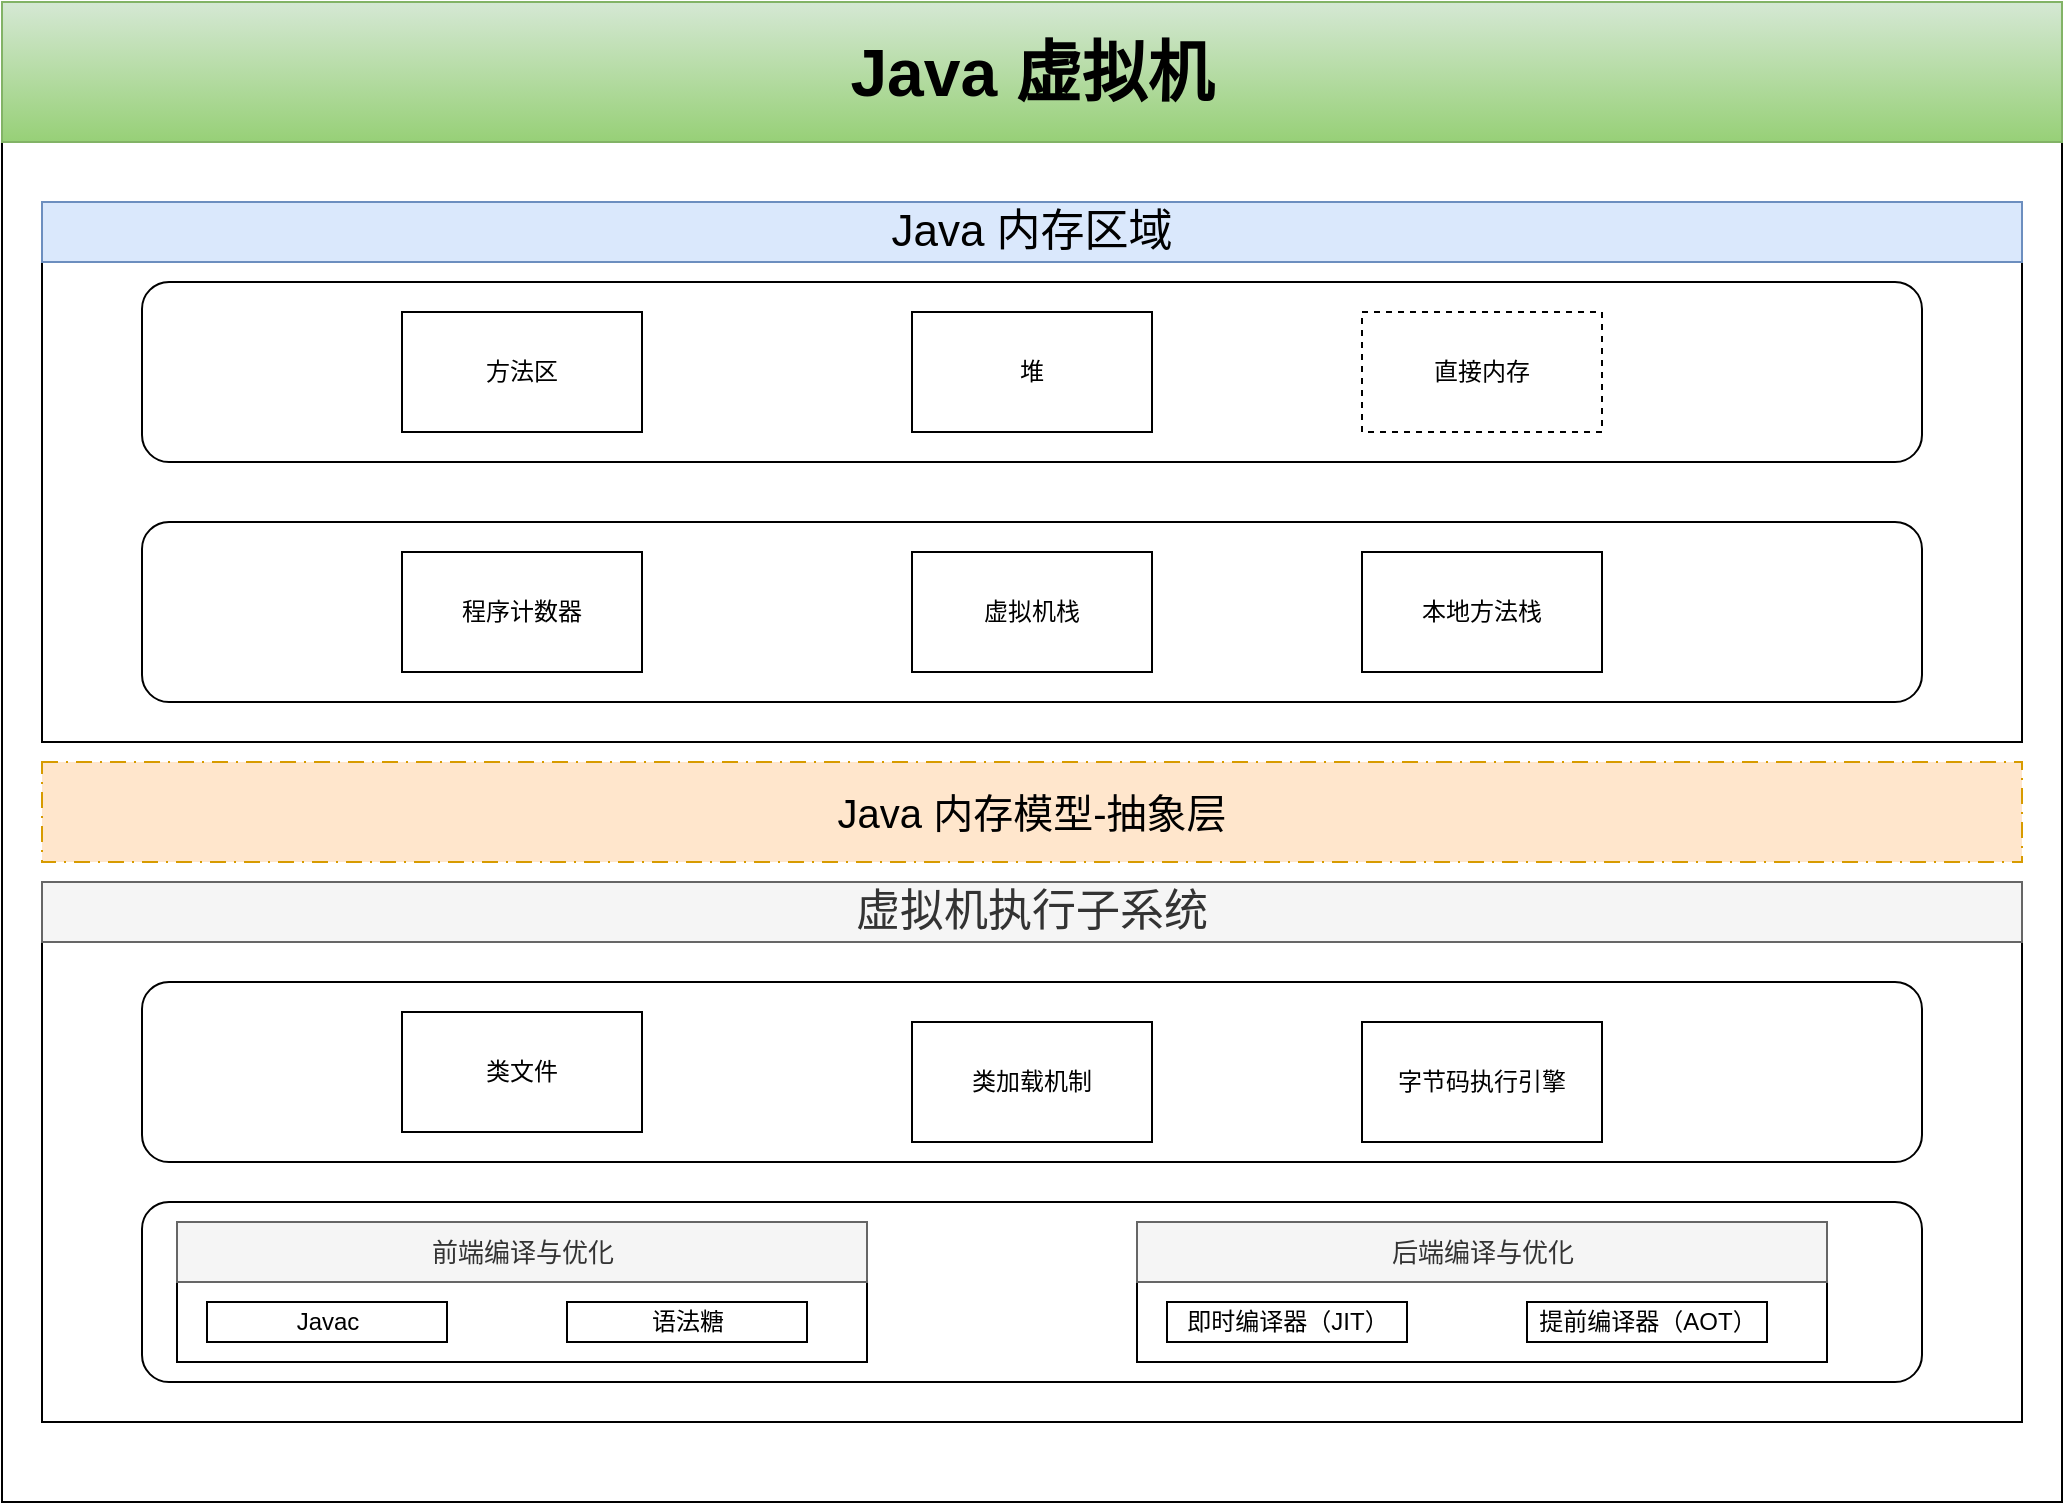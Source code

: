 <mxfile version="28.2.7">
  <diagram name="第 1 页" id="rwvQUU1VZDa14L-n3xem">
    <mxGraphModel dx="1722" dy="926" grid="1" gridSize="10" guides="1" tooltips="1" connect="1" arrows="1" fold="1" page="1" pageScale="1" pageWidth="3300" pageHeight="4681" math="0" shadow="0">
      <root>
        <mxCell id="0" />
        <mxCell id="1" parent="0" />
        <mxCell id="N1VtvyNJMN4kxWVESvQm-2" value="" style="rounded=0;whiteSpace=wrap;html=1;" vertex="1" parent="1">
          <mxGeometry x="160" y="20" width="1030" height="750" as="geometry" />
        </mxCell>
        <mxCell id="N1VtvyNJMN4kxWVESvQm-3" value="&lt;b style=&quot;&quot;&gt;&lt;font style=&quot;font-size: 33px;&quot;&gt;Java 虚拟机&lt;/font&gt;&lt;/b&gt;" style="text;html=1;align=center;verticalAlign=middle;whiteSpace=wrap;rounded=0;labelBackgroundColor=none;textShadow=0;fillColor=#d5e8d4;strokeColor=#82b366;gradientColor=#97d077;" vertex="1" parent="1">
          <mxGeometry x="160" y="20" width="1030" height="70" as="geometry" />
        </mxCell>
        <mxCell id="N1VtvyNJMN4kxWVESvQm-5" value="" style="rounded=0;whiteSpace=wrap;html=1;" vertex="1" parent="1">
          <mxGeometry x="180" y="120" width="990" height="270" as="geometry" />
        </mxCell>
        <mxCell id="N1VtvyNJMN4kxWVESvQm-6" value="&lt;font style=&quot;font-size: 22px;&quot;&gt;Java 内存区域&lt;/font&gt;" style="text;html=1;align=center;verticalAlign=middle;whiteSpace=wrap;rounded=0;labelBackgroundColor=none;textShadow=0;fillColor=#dae8fc;strokeColor=#6c8ebf;" vertex="1" parent="1">
          <mxGeometry x="180" y="120" width="990" height="30" as="geometry" />
        </mxCell>
        <mxCell id="N1VtvyNJMN4kxWVESvQm-8" value="&lt;font style=&quot;font-size: 20px;&quot;&gt;Java 内存模型-抽象层&lt;/font&gt;" style="rounded=0;whiteSpace=wrap;html=1;dashed=1;dashPattern=8 4 1 4;labelBackgroundColor=none;fillColor=#ffe6cc;strokeColor=#d79b00;" vertex="1" parent="1">
          <mxGeometry x="180" y="400" width="990" height="50" as="geometry" />
        </mxCell>
        <mxCell id="N1VtvyNJMN4kxWVESvQm-9" value="" style="rounded=0;whiteSpace=wrap;html=1;" vertex="1" parent="1">
          <mxGeometry x="180" y="460" width="990" height="270" as="geometry" />
        </mxCell>
        <mxCell id="N1VtvyNJMN4kxWVESvQm-10" value="&lt;font style=&quot;font-size: 22px;&quot;&gt;虚拟机执行子系统&lt;/font&gt;" style="text;html=1;align=center;verticalAlign=middle;whiteSpace=wrap;rounded=0;labelBackgroundColor=none;textShadow=0;fillColor=#f5f5f5;fontColor=#333333;strokeColor=#666666;" vertex="1" parent="1">
          <mxGeometry x="180" y="460" width="990" height="30" as="geometry" />
        </mxCell>
        <mxCell id="N1VtvyNJMN4kxWVESvQm-11" value="" style="rounded=1;whiteSpace=wrap;html=1;" vertex="1" parent="1">
          <mxGeometry x="230" y="280" width="890" height="90" as="geometry" />
        </mxCell>
        <mxCell id="N1VtvyNJMN4kxWVESvQm-12" value="程序计数器" style="rounded=0;whiteSpace=wrap;html=1;" vertex="1" parent="1">
          <mxGeometry x="360" y="295" width="120" height="60" as="geometry" />
        </mxCell>
        <mxCell id="N1VtvyNJMN4kxWVESvQm-13" value="虚拟机栈" style="rounded=0;whiteSpace=wrap;html=1;" vertex="1" parent="1">
          <mxGeometry x="615" y="295" width="120" height="60" as="geometry" />
        </mxCell>
        <mxCell id="N1VtvyNJMN4kxWVESvQm-15" value="" style="rounded=1;whiteSpace=wrap;html=1;" vertex="1" parent="1">
          <mxGeometry x="230" y="160" width="890" height="90" as="geometry" />
        </mxCell>
        <mxCell id="N1VtvyNJMN4kxWVESvQm-16" value="本地方法栈" style="rounded=0;whiteSpace=wrap;html=1;" vertex="1" parent="1">
          <mxGeometry x="840" y="295" width="120" height="60" as="geometry" />
        </mxCell>
        <mxCell id="N1VtvyNJMN4kxWVESvQm-17" value="方法区" style="rounded=0;whiteSpace=wrap;html=1;" vertex="1" parent="1">
          <mxGeometry x="360" y="175" width="120" height="60" as="geometry" />
        </mxCell>
        <mxCell id="N1VtvyNJMN4kxWVESvQm-26" value="" style="rounded=1;whiteSpace=wrap;html=1;" vertex="1" parent="1">
          <mxGeometry x="230" y="510" width="890" height="90" as="geometry" />
        </mxCell>
        <mxCell id="N1VtvyNJMN4kxWVESvQm-18" value="堆" style="rounded=0;whiteSpace=wrap;html=1;" vertex="1" parent="1">
          <mxGeometry x="615" y="175" width="120" height="60" as="geometry" />
        </mxCell>
        <mxCell id="N1VtvyNJMN4kxWVESvQm-19" value="直接内存" style="rounded=0;whiteSpace=wrap;html=1;fillColor=default;dashed=1;" vertex="1" parent="1">
          <mxGeometry x="840" y="175" width="120" height="60" as="geometry" />
        </mxCell>
        <mxCell id="N1VtvyNJMN4kxWVESvQm-21" value="类文件" style="rounded=0;whiteSpace=wrap;html=1;" vertex="1" parent="1">
          <mxGeometry x="360" y="525" width="120" height="60" as="geometry" />
        </mxCell>
        <mxCell id="N1VtvyNJMN4kxWVESvQm-22" value="类加载机制" style="rounded=0;whiteSpace=wrap;html=1;" vertex="1" parent="1">
          <mxGeometry x="615" y="530" width="120" height="60" as="geometry" />
        </mxCell>
        <mxCell id="N1VtvyNJMN4kxWVESvQm-23" value="字节码执行引擎" style="rounded=0;whiteSpace=wrap;html=1;" vertex="1" parent="1">
          <mxGeometry x="840" y="530" width="120" height="60" as="geometry" />
        </mxCell>
        <mxCell id="N1VtvyNJMN4kxWVESvQm-25" style="edgeStyle=orthogonalEdgeStyle;rounded=0;orthogonalLoop=1;jettySize=auto;html=1;exitX=0.5;exitY=1;exitDx=0;exitDy=0;" edge="1" parent="1" source="N1VtvyNJMN4kxWVESvQm-23" target="N1VtvyNJMN4kxWVESvQm-23">
          <mxGeometry relative="1" as="geometry" />
        </mxCell>
        <mxCell id="N1VtvyNJMN4kxWVESvQm-27" value="" style="rounded=1;whiteSpace=wrap;html=1;" vertex="1" parent="1">
          <mxGeometry x="230" y="620" width="890" height="90" as="geometry" />
        </mxCell>
        <mxCell id="N1VtvyNJMN4kxWVESvQm-34" value="" style="rounded=0;whiteSpace=wrap;html=1;" vertex="1" parent="1">
          <mxGeometry x="247.5" y="630" width="345" height="70" as="geometry" />
        </mxCell>
        <mxCell id="N1VtvyNJMN4kxWVESvQm-35" value="&lt;span style=&quot;font-size: 13px;&quot;&gt;前端编译与优化&lt;/span&gt;" style="text;html=1;align=center;verticalAlign=middle;whiteSpace=wrap;rounded=0;labelBackgroundColor=none;textShadow=0;fillColor=#f5f5f5;fontColor=#333333;strokeColor=#666666;" vertex="1" parent="1">
          <mxGeometry x="247.5" y="630" width="345" height="30" as="geometry" />
        </mxCell>
        <mxCell id="N1VtvyNJMN4kxWVESvQm-28" value="Javac" style="rounded=0;whiteSpace=wrap;html=1;" vertex="1" parent="1">
          <mxGeometry x="262.5" y="670" width="120" height="20" as="geometry" />
        </mxCell>
        <mxCell id="N1VtvyNJMN4kxWVESvQm-36" value="语法糖" style="rounded=0;whiteSpace=wrap;html=1;" vertex="1" parent="1">
          <mxGeometry x="442.5" y="670" width="120" height="20" as="geometry" />
        </mxCell>
        <mxCell id="N1VtvyNJMN4kxWVESvQm-37" value="" style="rounded=0;whiteSpace=wrap;html=1;" vertex="1" parent="1">
          <mxGeometry x="727.5" y="630" width="345" height="70" as="geometry" />
        </mxCell>
        <mxCell id="N1VtvyNJMN4kxWVESvQm-38" value="&lt;span style=&quot;font-size: 13px;&quot;&gt;后端编译与优化&lt;/span&gt;" style="text;html=1;align=center;verticalAlign=middle;whiteSpace=wrap;rounded=0;labelBackgroundColor=none;textShadow=0;fillColor=#f5f5f5;fontColor=#333333;strokeColor=#666666;" vertex="1" parent="1">
          <mxGeometry x="727.5" y="630" width="345" height="30" as="geometry" />
        </mxCell>
        <mxCell id="N1VtvyNJMN4kxWVESvQm-39" value="即时编译器（JIT）" style="rounded=0;whiteSpace=wrap;html=1;" vertex="1" parent="1">
          <mxGeometry x="742.5" y="670" width="120" height="20" as="geometry" />
        </mxCell>
        <mxCell id="N1VtvyNJMN4kxWVESvQm-40" value="提前编译器（AOT）" style="rounded=0;whiteSpace=wrap;html=1;" vertex="1" parent="1">
          <mxGeometry x="922.5" y="670" width="120" height="20" as="geometry" />
        </mxCell>
      </root>
    </mxGraphModel>
  </diagram>
</mxfile>
